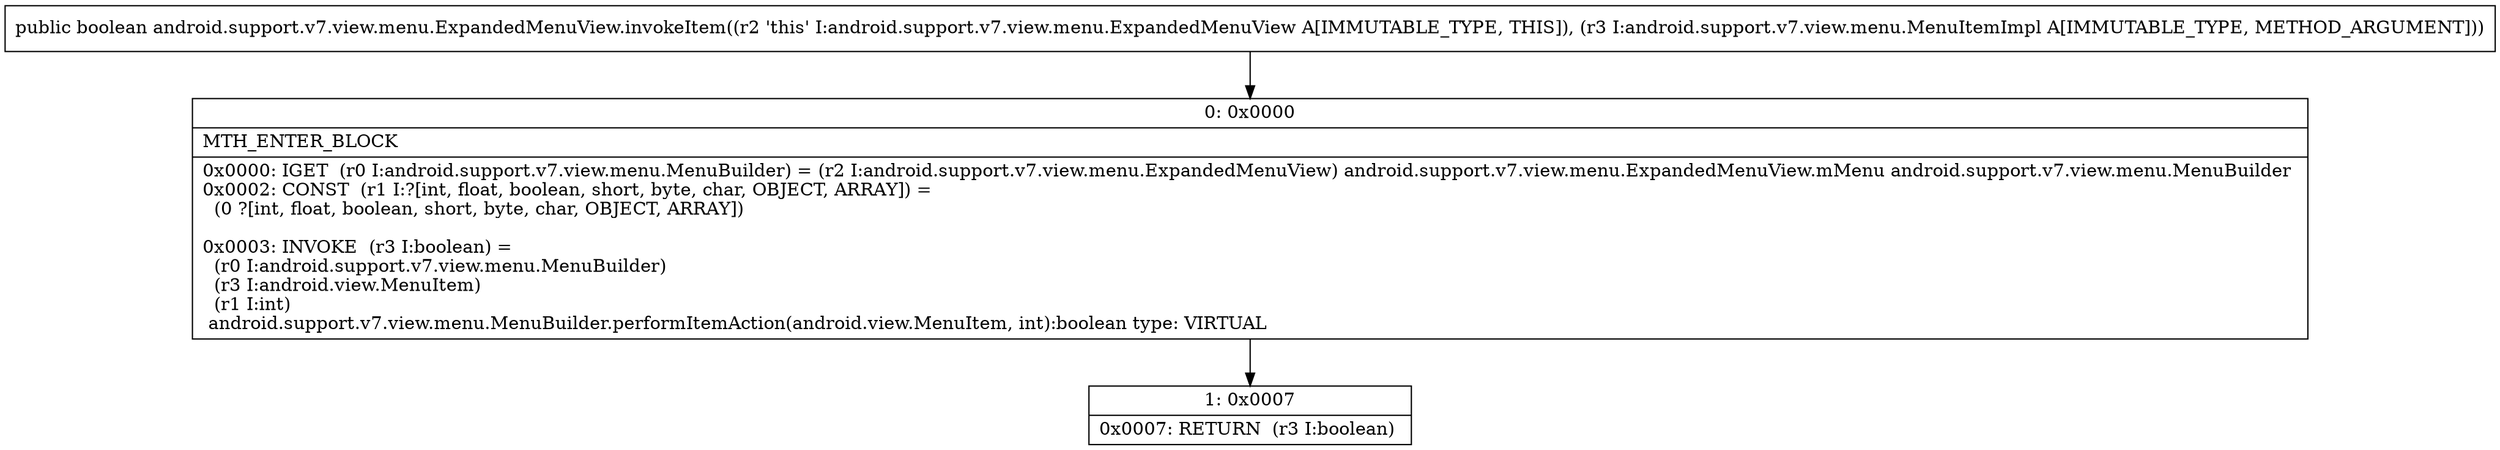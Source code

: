 digraph "CFG forandroid.support.v7.view.menu.ExpandedMenuView.invokeItem(Landroid\/support\/v7\/view\/menu\/MenuItemImpl;)Z" {
Node_0 [shape=record,label="{0\:\ 0x0000|MTH_ENTER_BLOCK\l|0x0000: IGET  (r0 I:android.support.v7.view.menu.MenuBuilder) = (r2 I:android.support.v7.view.menu.ExpandedMenuView) android.support.v7.view.menu.ExpandedMenuView.mMenu android.support.v7.view.menu.MenuBuilder \l0x0002: CONST  (r1 I:?[int, float, boolean, short, byte, char, OBJECT, ARRAY]) = \l  (0 ?[int, float, boolean, short, byte, char, OBJECT, ARRAY])\l \l0x0003: INVOKE  (r3 I:boolean) = \l  (r0 I:android.support.v7.view.menu.MenuBuilder)\l  (r3 I:android.view.MenuItem)\l  (r1 I:int)\l android.support.v7.view.menu.MenuBuilder.performItemAction(android.view.MenuItem, int):boolean type: VIRTUAL \l}"];
Node_1 [shape=record,label="{1\:\ 0x0007|0x0007: RETURN  (r3 I:boolean) \l}"];
MethodNode[shape=record,label="{public boolean android.support.v7.view.menu.ExpandedMenuView.invokeItem((r2 'this' I:android.support.v7.view.menu.ExpandedMenuView A[IMMUTABLE_TYPE, THIS]), (r3 I:android.support.v7.view.menu.MenuItemImpl A[IMMUTABLE_TYPE, METHOD_ARGUMENT])) }"];
MethodNode -> Node_0;
Node_0 -> Node_1;
}


